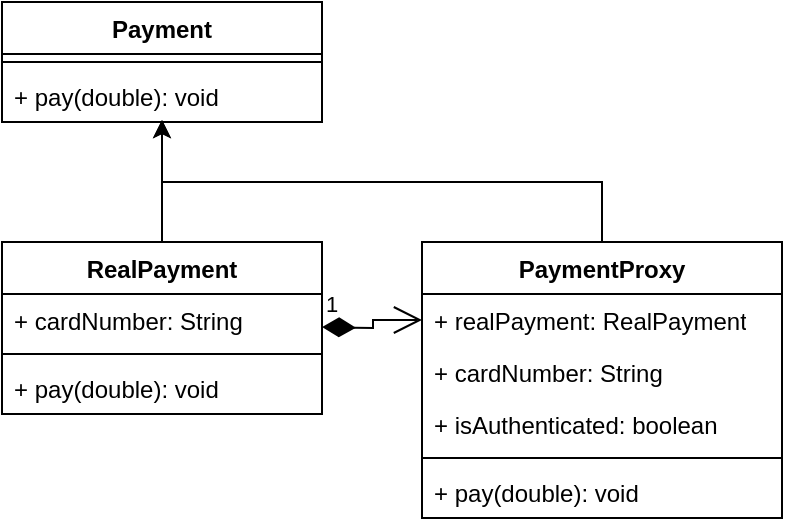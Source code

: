 <mxfile version="24.6.0" type="github">
  <diagram id="C5RBs43oDa-KdzZeNtuy" name="Page-1">
    <mxGraphModel dx="903" dy="581" grid="1" gridSize="10" guides="1" tooltips="1" connect="1" arrows="1" fold="1" page="1" pageScale="1" pageWidth="827" pageHeight="1169" math="0" shadow="0">
      <root>
        <mxCell id="WIyWlLk6GJQsqaUBKTNV-0" />
        <mxCell id="WIyWlLk6GJQsqaUBKTNV-1" parent="WIyWlLk6GJQsqaUBKTNV-0" />
        <mxCell id="tnQFmytHejvL25RatOX1-0" value="Payment" style="swimlane;fontStyle=1;align=center;verticalAlign=top;childLayout=stackLayout;horizontal=1;startSize=26;horizontalStack=0;resizeParent=1;resizeParentMax=0;resizeLast=0;collapsible=1;marginBottom=0;whiteSpace=wrap;html=1;" vertex="1" parent="WIyWlLk6GJQsqaUBKTNV-1">
          <mxGeometry x="180" y="120" width="160" height="60" as="geometry" />
        </mxCell>
        <mxCell id="tnQFmytHejvL25RatOX1-2" value="" style="line;strokeWidth=1;fillColor=none;align=left;verticalAlign=middle;spacingTop=-1;spacingLeft=3;spacingRight=3;rotatable=0;labelPosition=right;points=[];portConstraint=eastwest;strokeColor=inherit;" vertex="1" parent="tnQFmytHejvL25RatOX1-0">
          <mxGeometry y="26" width="160" height="8" as="geometry" />
        </mxCell>
        <mxCell id="tnQFmytHejvL25RatOX1-3" value="+ pay(double): void" style="text;strokeColor=none;fillColor=none;align=left;verticalAlign=top;spacingLeft=4;spacingRight=4;overflow=hidden;rotatable=0;points=[[0,0.5],[1,0.5]];portConstraint=eastwest;whiteSpace=wrap;html=1;" vertex="1" parent="tnQFmytHejvL25RatOX1-0">
          <mxGeometry y="34" width="160" height="26" as="geometry" />
        </mxCell>
        <mxCell id="tnQFmytHejvL25RatOX1-4" value="RealPayment" style="swimlane;fontStyle=1;align=center;verticalAlign=top;childLayout=stackLayout;horizontal=1;startSize=26;horizontalStack=0;resizeParent=1;resizeParentMax=0;resizeLast=0;collapsible=1;marginBottom=0;whiteSpace=wrap;html=1;" vertex="1" parent="WIyWlLk6GJQsqaUBKTNV-1">
          <mxGeometry x="180" y="240" width="160" height="86" as="geometry" />
        </mxCell>
        <mxCell id="tnQFmytHejvL25RatOX1-5" value="+ cardNumber: String" style="text;strokeColor=none;fillColor=none;align=left;verticalAlign=top;spacingLeft=4;spacingRight=4;overflow=hidden;rotatable=0;points=[[0,0.5],[1,0.5]];portConstraint=eastwest;whiteSpace=wrap;html=1;" vertex="1" parent="tnQFmytHejvL25RatOX1-4">
          <mxGeometry y="26" width="160" height="26" as="geometry" />
        </mxCell>
        <mxCell id="tnQFmytHejvL25RatOX1-6" value="" style="line;strokeWidth=1;fillColor=none;align=left;verticalAlign=middle;spacingTop=-1;spacingLeft=3;spacingRight=3;rotatable=0;labelPosition=right;points=[];portConstraint=eastwest;strokeColor=inherit;" vertex="1" parent="tnQFmytHejvL25RatOX1-4">
          <mxGeometry y="52" width="160" height="8" as="geometry" />
        </mxCell>
        <mxCell id="tnQFmytHejvL25RatOX1-7" value="+ pay(double): void" style="text;strokeColor=none;fillColor=none;align=left;verticalAlign=top;spacingLeft=4;spacingRight=4;overflow=hidden;rotatable=0;points=[[0,0.5],[1,0.5]];portConstraint=eastwest;whiteSpace=wrap;html=1;" vertex="1" parent="tnQFmytHejvL25RatOX1-4">
          <mxGeometry y="60" width="160" height="26" as="geometry" />
        </mxCell>
        <mxCell id="tnQFmytHejvL25RatOX1-8" style="edgeStyle=orthogonalEdgeStyle;rounded=0;orthogonalLoop=1;jettySize=auto;html=1;entryX=0.5;entryY=0.962;entryDx=0;entryDy=0;entryPerimeter=0;" edge="1" parent="WIyWlLk6GJQsqaUBKTNV-1" source="tnQFmytHejvL25RatOX1-4" target="tnQFmytHejvL25RatOX1-3">
          <mxGeometry relative="1" as="geometry" />
        </mxCell>
        <mxCell id="tnQFmytHejvL25RatOX1-9" value="PaymentProxy" style="swimlane;fontStyle=1;align=center;verticalAlign=top;childLayout=stackLayout;horizontal=1;startSize=26;horizontalStack=0;resizeParent=1;resizeParentMax=0;resizeLast=0;collapsible=1;marginBottom=0;whiteSpace=wrap;html=1;" vertex="1" parent="WIyWlLk6GJQsqaUBKTNV-1">
          <mxGeometry x="390" y="240" width="180" height="138" as="geometry" />
        </mxCell>
        <mxCell id="tnQFmytHejvL25RatOX1-14" value="+ realPayment: RealPayment" style="text;strokeColor=none;fillColor=none;align=left;verticalAlign=top;spacingLeft=4;spacingRight=4;overflow=hidden;rotatable=0;points=[[0,0.5],[1,0.5]];portConstraint=eastwest;whiteSpace=wrap;html=1;" vertex="1" parent="tnQFmytHejvL25RatOX1-9">
          <mxGeometry y="26" width="180" height="26" as="geometry" />
        </mxCell>
        <mxCell id="tnQFmytHejvL25RatOX1-10" value="+ cardNumber: String" style="text;strokeColor=none;fillColor=none;align=left;verticalAlign=top;spacingLeft=4;spacingRight=4;overflow=hidden;rotatable=0;points=[[0,0.5],[1,0.5]];portConstraint=eastwest;whiteSpace=wrap;html=1;" vertex="1" parent="tnQFmytHejvL25RatOX1-9">
          <mxGeometry y="52" width="180" height="26" as="geometry" />
        </mxCell>
        <mxCell id="tnQFmytHejvL25RatOX1-15" value="+ isAuthenticated: boolean" style="text;strokeColor=none;fillColor=none;align=left;verticalAlign=top;spacingLeft=4;spacingRight=4;overflow=hidden;rotatable=0;points=[[0,0.5],[1,0.5]];portConstraint=eastwest;whiteSpace=wrap;html=1;" vertex="1" parent="tnQFmytHejvL25RatOX1-9">
          <mxGeometry y="78" width="180" height="26" as="geometry" />
        </mxCell>
        <mxCell id="tnQFmytHejvL25RatOX1-11" value="" style="line;strokeWidth=1;fillColor=none;align=left;verticalAlign=middle;spacingTop=-1;spacingLeft=3;spacingRight=3;rotatable=0;labelPosition=right;points=[];portConstraint=eastwest;strokeColor=inherit;" vertex="1" parent="tnQFmytHejvL25RatOX1-9">
          <mxGeometry y="104" width="180" height="8" as="geometry" />
        </mxCell>
        <mxCell id="tnQFmytHejvL25RatOX1-12" value="+ pay(double): void" style="text;strokeColor=none;fillColor=none;align=left;verticalAlign=top;spacingLeft=4;spacingRight=4;overflow=hidden;rotatable=0;points=[[0,0.5],[1,0.5]];portConstraint=eastwest;whiteSpace=wrap;html=1;" vertex="1" parent="tnQFmytHejvL25RatOX1-9">
          <mxGeometry y="112" width="180" height="26" as="geometry" />
        </mxCell>
        <mxCell id="tnQFmytHejvL25RatOX1-13" style="edgeStyle=orthogonalEdgeStyle;rounded=0;orthogonalLoop=1;jettySize=auto;html=1;entryX=0.5;entryY=0.962;entryDx=0;entryDy=0;entryPerimeter=0;" edge="1" parent="WIyWlLk6GJQsqaUBKTNV-1" source="tnQFmytHejvL25RatOX1-9" target="tnQFmytHejvL25RatOX1-3">
          <mxGeometry relative="1" as="geometry" />
        </mxCell>
        <mxCell id="tnQFmytHejvL25RatOX1-18" value="1" style="endArrow=open;html=1;endSize=12;startArrow=diamondThin;startSize=14;startFill=1;edgeStyle=orthogonalEdgeStyle;align=left;verticalAlign=bottom;rounded=0;entryX=0;entryY=0.5;entryDx=0;entryDy=0;" edge="1" parent="WIyWlLk6GJQsqaUBKTNV-1" target="tnQFmytHejvL25RatOX1-14">
          <mxGeometry x="-1" y="3" relative="1" as="geometry">
            <mxPoint x="340" y="282.5" as="sourcePoint" />
            <mxPoint x="500" y="282.5" as="targetPoint" />
          </mxGeometry>
        </mxCell>
      </root>
    </mxGraphModel>
  </diagram>
</mxfile>
